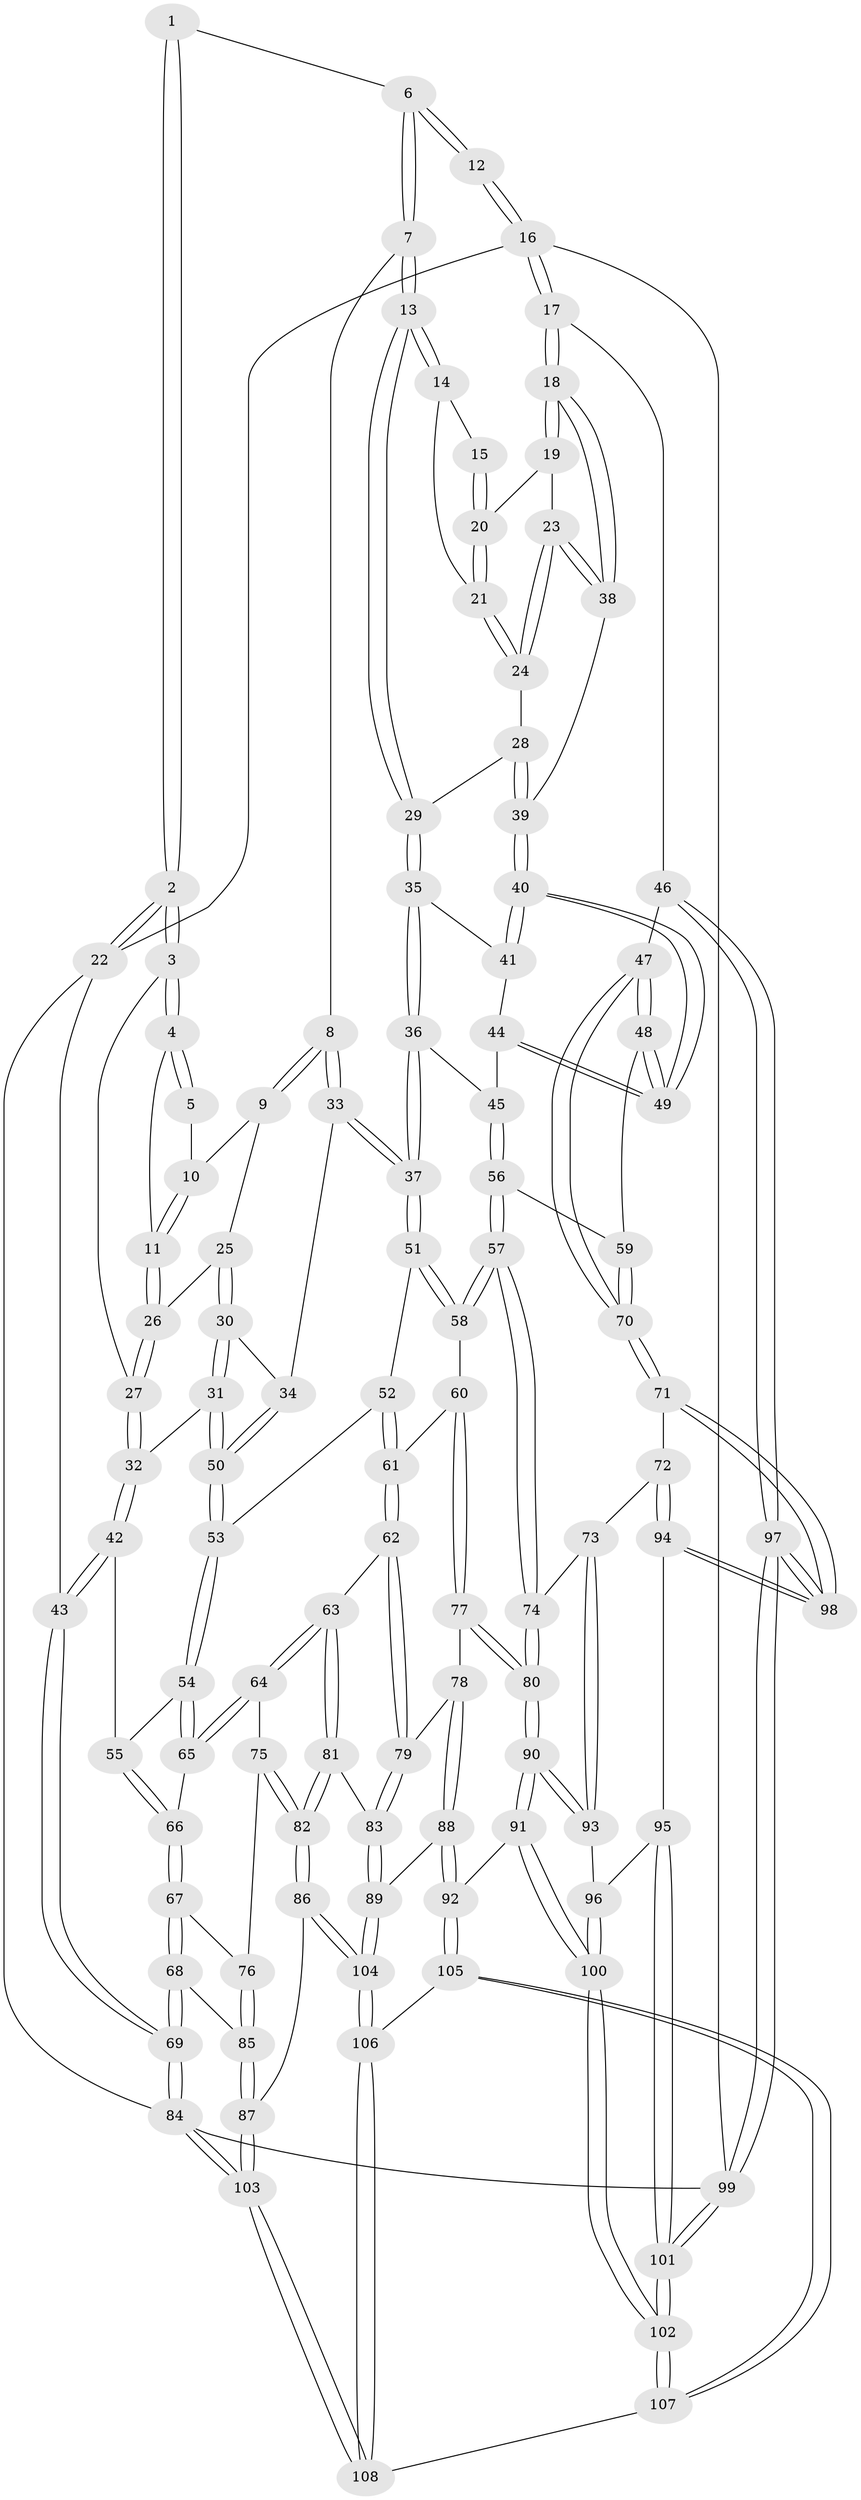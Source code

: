 // Generated by graph-tools (version 1.1) at 2025/38/03/09/25 02:38:40]
// undirected, 108 vertices, 267 edges
graph export_dot {
graph [start="1"]
  node [color=gray90,style=filled];
  1 [pos="+0.31598248854289485+0"];
  2 [pos="+0+0"];
  3 [pos="+0+0.006524879761103215"];
  4 [pos="+0.228926391800028+0.14034290354900594"];
  5 [pos="+0.30141405125353904+0"];
  6 [pos="+0.6023771269940686+0"];
  7 [pos="+0.5757795589620067+0.04785790696978005"];
  8 [pos="+0.5028041714959449+0.13738860402092437"];
  9 [pos="+0.4203528527651049+0.13017691548486587"];
  10 [pos="+0.32892547273717265+0.08383775514760443"];
  11 [pos="+0.23148110033516975+0.14309883492293196"];
  12 [pos="+0.9155459659696701+0"];
  13 [pos="+0.7290595299740282+0.23036543744211435"];
  14 [pos="+0.8369323508457123+0.11920648484229186"];
  15 [pos="+0.9014776787949232+0"];
  16 [pos="+1+0"];
  17 [pos="+1+0.2593976029207296"];
  18 [pos="+1+0.2523521875275761"];
  19 [pos="+0.9329548758823236+0.12919129352247188"];
  20 [pos="+0.9316316119651714+0.12705428227348167"];
  21 [pos="+0.8707011765928984+0.19485196686251313"];
  22 [pos="+0+0"];
  23 [pos="+0.9331886316749467+0.260557545901723"];
  24 [pos="+0.8680588595802128+0.20896856086622634"];
  25 [pos="+0.2518076204866433+0.17896298920933035"];
  26 [pos="+0.246558406162225+0.17433136318951073"];
  27 [pos="+0.10415804029570343+0.2877075283892139"];
  28 [pos="+0.7553009363996837+0.2335567839414312"];
  29 [pos="+0.7297597932083362+0.2319996427055016"];
  30 [pos="+0.28327994440922244+0.24769251203040174"];
  31 [pos="+0.15063832189262852+0.3424036764599169"];
  32 [pos="+0.1063676980351464+0.3314342030704453"];
  33 [pos="+0.46623369574319923+0.26822380905302956"];
  34 [pos="+0.3568647219912569+0.2998195995480274"];
  35 [pos="+0.7213820293431185+0.27879755247702437"];
  36 [pos="+0.6361907828664995+0.35506656114873897"];
  37 [pos="+0.5321858008894402+0.37273520562359996"];
  38 [pos="+0.945607034514218+0.2778001340272612"];
  39 [pos="+0.9113855663010092+0.31991516193607555"];
  40 [pos="+0.8786100003732077+0.41025804722852344"];
  41 [pos="+0.7482306838207149+0.3132681849072952"];
  42 [pos="+0+0.4511404587258635"];
  43 [pos="+0+0.479770712855623"];
  44 [pos="+0.739915671859257+0.4236829854771743"];
  45 [pos="+0.696785928776472+0.4376151804575947"];
  46 [pos="+1+0.5296078198455807"];
  47 [pos="+0.933140633484485+0.5167840424921737"];
  48 [pos="+0.8958012299030438+0.4860119808485399"];
  49 [pos="+0.8853950037296631+0.4612687657263621"];
  50 [pos="+0.28309472879095127+0.44484118899543207"];
  51 [pos="+0.5222096325035582+0.4240366272090237"];
  52 [pos="+0.36001530641647816+0.48006608846309123"];
  53 [pos="+0.2854573375691155+0.45808777859078903"];
  54 [pos="+0.26959315307806603+0.4825279224705271"];
  55 [pos="+0.08418071850315641+0.5134485344589058"];
  56 [pos="+0.6770763161973135+0.5573036745376742"];
  57 [pos="+0.608306731717204+0.5902487973976424"];
  58 [pos="+0.5790015447418562+0.5832154179188033"];
  59 [pos="+0.6886953365867347+0.5574958045055659"];
  60 [pos="+0.5676278084043216+0.5900695859592623"];
  61 [pos="+0.42305093610162126+0.5881703504565736"];
  62 [pos="+0.3495590118580842+0.6622403029313154"];
  63 [pos="+0.3493712991200999+0.6622606532353162"];
  64 [pos="+0.2882926079607429+0.6483601742178762"];
  65 [pos="+0.2614776961231158+0.5839875177230929"];
  66 [pos="+0.13166115581775617+0.6060642109925561"];
  67 [pos="+0.1239542582373185+0.6412269826797741"];
  68 [pos="+0+0.7303132533036955"];
  69 [pos="+0+0.7194555408319807"];
  70 [pos="+0.8529664324797706+0.7001647731701154"];
  71 [pos="+0.8515008298246971+0.7157404525014406"];
  72 [pos="+0.746169301257172+0.7340239389776412"];
  73 [pos="+0.6952743550465446+0.727067088062784"];
  74 [pos="+0.6664648621771132+0.712011074126717"];
  75 [pos="+0.28384751676858616+0.6534776336959228"];
  76 [pos="+0.1789735208356346+0.706257660600126"];
  77 [pos="+0.4951929487710254+0.7182908052186834"];
  78 [pos="+0.4518360119750613+0.7241146306819578"];
  79 [pos="+0.4277765513064255+0.7216985998966465"];
  80 [pos="+0.5560422479929253+0.8450999350961975"];
  81 [pos="+0.3337648610131837+0.8347672342099324"];
  82 [pos="+0.26553034846626344+0.8458073482143269"];
  83 [pos="+0.35761125158420615+0.8388957320323369"];
  84 [pos="+0+1"];
  85 [pos="+0.15080740806017967+0.8110405718039745"];
  86 [pos="+0.21987163481205724+0.8707114118452252"];
  87 [pos="+0.1924506012179648+0.8737657565972975"];
  88 [pos="+0.4313752064538063+0.8795591119104238"];
  89 [pos="+0.4216380681633842+0.8786987070571504"];
  90 [pos="+0.5557871395827385+0.8479800292752575"];
  91 [pos="+0.547782945608914+0.8642102944941522"];
  92 [pos="+0.45248388145231766+0.8849528029943974"];
  93 [pos="+0.6892939801237536+0.848541153303235"];
  94 [pos="+0.7447652728147852+0.8308401823478648"];
  95 [pos="+0.7223628098426437+0.8573849731731096"];
  96 [pos="+0.6949216962024162+0.8527544067596213"];
  97 [pos="+1+1"];
  98 [pos="+0.9303169340623016+0.8324763833801938"];
  99 [pos="+1+1"];
  100 [pos="+0.6404692666762614+1"];
  101 [pos="+1+1"];
  102 [pos="+0.6927959497343045+1"];
  103 [pos="+0+1"];
  104 [pos="+0.34264985188830976+1"];
  105 [pos="+0.45401920851473865+0.9403347961846076"];
  106 [pos="+0.3480207663269955+1"];
  107 [pos="+0.48601150750699373+1"];
  108 [pos="+0.370975933288991+1"];
  1 -- 2;
  1 -- 2;
  1 -- 6;
  2 -- 3;
  2 -- 3;
  2 -- 22;
  2 -- 22;
  3 -- 4;
  3 -- 4;
  3 -- 27;
  4 -- 5;
  4 -- 5;
  4 -- 11;
  5 -- 10;
  6 -- 7;
  6 -- 7;
  6 -- 12;
  6 -- 12;
  7 -- 8;
  7 -- 13;
  7 -- 13;
  8 -- 9;
  8 -- 9;
  8 -- 33;
  8 -- 33;
  9 -- 10;
  9 -- 25;
  10 -- 11;
  10 -- 11;
  11 -- 26;
  11 -- 26;
  12 -- 16;
  12 -- 16;
  13 -- 14;
  13 -- 14;
  13 -- 29;
  13 -- 29;
  14 -- 15;
  14 -- 21;
  15 -- 20;
  15 -- 20;
  16 -- 17;
  16 -- 17;
  16 -- 22;
  16 -- 99;
  17 -- 18;
  17 -- 18;
  17 -- 46;
  18 -- 19;
  18 -- 19;
  18 -- 38;
  18 -- 38;
  19 -- 20;
  19 -- 23;
  20 -- 21;
  20 -- 21;
  21 -- 24;
  21 -- 24;
  22 -- 43;
  22 -- 84;
  23 -- 24;
  23 -- 24;
  23 -- 38;
  23 -- 38;
  24 -- 28;
  25 -- 26;
  25 -- 30;
  25 -- 30;
  26 -- 27;
  26 -- 27;
  27 -- 32;
  27 -- 32;
  28 -- 29;
  28 -- 39;
  28 -- 39;
  29 -- 35;
  29 -- 35;
  30 -- 31;
  30 -- 31;
  30 -- 34;
  31 -- 32;
  31 -- 50;
  31 -- 50;
  32 -- 42;
  32 -- 42;
  33 -- 34;
  33 -- 37;
  33 -- 37;
  34 -- 50;
  34 -- 50;
  35 -- 36;
  35 -- 36;
  35 -- 41;
  36 -- 37;
  36 -- 37;
  36 -- 45;
  37 -- 51;
  37 -- 51;
  38 -- 39;
  39 -- 40;
  39 -- 40;
  40 -- 41;
  40 -- 41;
  40 -- 49;
  40 -- 49;
  41 -- 44;
  42 -- 43;
  42 -- 43;
  42 -- 55;
  43 -- 69;
  43 -- 69;
  44 -- 45;
  44 -- 49;
  44 -- 49;
  45 -- 56;
  45 -- 56;
  46 -- 47;
  46 -- 97;
  46 -- 97;
  47 -- 48;
  47 -- 48;
  47 -- 70;
  47 -- 70;
  48 -- 49;
  48 -- 49;
  48 -- 59;
  50 -- 53;
  50 -- 53;
  51 -- 52;
  51 -- 58;
  51 -- 58;
  52 -- 53;
  52 -- 61;
  52 -- 61;
  53 -- 54;
  53 -- 54;
  54 -- 55;
  54 -- 65;
  54 -- 65;
  55 -- 66;
  55 -- 66;
  56 -- 57;
  56 -- 57;
  56 -- 59;
  57 -- 58;
  57 -- 58;
  57 -- 74;
  57 -- 74;
  58 -- 60;
  59 -- 70;
  59 -- 70;
  60 -- 61;
  60 -- 77;
  60 -- 77;
  61 -- 62;
  61 -- 62;
  62 -- 63;
  62 -- 79;
  62 -- 79;
  63 -- 64;
  63 -- 64;
  63 -- 81;
  63 -- 81;
  64 -- 65;
  64 -- 65;
  64 -- 75;
  65 -- 66;
  66 -- 67;
  66 -- 67;
  67 -- 68;
  67 -- 68;
  67 -- 76;
  68 -- 69;
  68 -- 69;
  68 -- 85;
  69 -- 84;
  69 -- 84;
  70 -- 71;
  70 -- 71;
  71 -- 72;
  71 -- 98;
  71 -- 98;
  72 -- 73;
  72 -- 94;
  72 -- 94;
  73 -- 74;
  73 -- 93;
  73 -- 93;
  74 -- 80;
  74 -- 80;
  75 -- 76;
  75 -- 82;
  75 -- 82;
  76 -- 85;
  76 -- 85;
  77 -- 78;
  77 -- 80;
  77 -- 80;
  78 -- 79;
  78 -- 88;
  78 -- 88;
  79 -- 83;
  79 -- 83;
  80 -- 90;
  80 -- 90;
  81 -- 82;
  81 -- 82;
  81 -- 83;
  82 -- 86;
  82 -- 86;
  83 -- 89;
  83 -- 89;
  84 -- 103;
  84 -- 103;
  84 -- 99;
  85 -- 87;
  85 -- 87;
  86 -- 87;
  86 -- 104;
  86 -- 104;
  87 -- 103;
  87 -- 103;
  88 -- 89;
  88 -- 92;
  88 -- 92;
  89 -- 104;
  89 -- 104;
  90 -- 91;
  90 -- 91;
  90 -- 93;
  90 -- 93;
  91 -- 92;
  91 -- 100;
  91 -- 100;
  92 -- 105;
  92 -- 105;
  93 -- 96;
  94 -- 95;
  94 -- 98;
  94 -- 98;
  95 -- 96;
  95 -- 101;
  95 -- 101;
  96 -- 100;
  96 -- 100;
  97 -- 98;
  97 -- 98;
  97 -- 99;
  97 -- 99;
  99 -- 101;
  99 -- 101;
  100 -- 102;
  100 -- 102;
  101 -- 102;
  101 -- 102;
  102 -- 107;
  102 -- 107;
  103 -- 108;
  103 -- 108;
  104 -- 106;
  104 -- 106;
  105 -- 106;
  105 -- 107;
  105 -- 107;
  106 -- 108;
  106 -- 108;
  107 -- 108;
}
